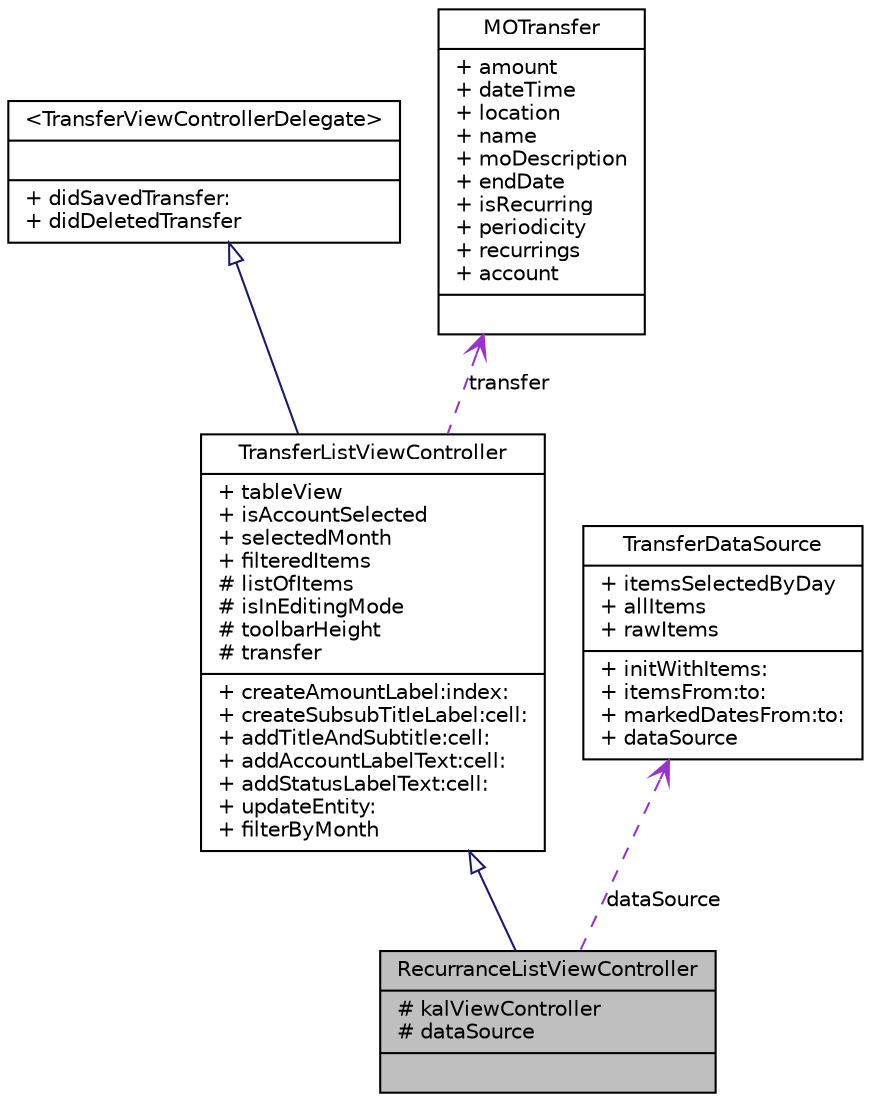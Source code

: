 digraph G
{
  edge [fontname="Helvetica",fontsize="10",labelfontname="Helvetica",labelfontsize="10"];
  node [fontname="Helvetica",fontsize="10",shape=record];
  Node1 [label="{RecurranceListViewController\n|# kalViewController\l# dataSource\l|}",height=0.2,width=0.4,color="black", fillcolor="grey75", style="filled" fontcolor="black"];
  Node2 -> Node1 [dir=back,color="midnightblue",fontsize="10",style="solid",arrowtail="empty",fontname="Helvetica"];
  Node2 [label="{TransferListViewController\n|+ tableView\l+ isAccountSelected\l+ selectedMonth\l+ filteredItems\l# listOfItems\l# isInEditingMode\l# toolbarHeight\l# transfer\l|+ createAmountLabel:index:\l+ createSubsubTitleLabel:cell:\l+ addTitleAndSubtitle:cell:\l+ addAccountLabelText:cell:\l+ addStatusLabelText:cell:\l+ updateEntity:\l+ filterByMonth\l}",height=0.2,width=0.4,color="black", fillcolor="white", style="filled",URL="$interface_transfer_list_view_controller.html",tooltip="This is parent class for payment/income lists."];
  Node3 -> Node2 [dir=back,color="midnightblue",fontsize="10",style="solid",arrowtail="empty",fontname="Helvetica"];
  Node3 [label="{\<TransferViewControllerDelegate\>\n||+ didSavedTransfer:\l+ didDeletedTransfer\l}",height=0.2,width=0.4,color="black", fillcolor="white", style="filled",URL="$protocol_transfer_view_controller_delegate-p.html",tooltip="handles operations within transfer view controller"];
  Node4 -> Node2 [dir=back,color="darkorchid3",fontsize="10",style="dashed",label="transfer",arrowtail="open",fontname="Helvetica"];
  Node4 [label="{MOTransfer\n|+ amount\l+ dateTime\l+ location\l+ name\l+ moDescription\l+ endDate\l+ isRecurring\l+ periodicity\l+ recurrings\l+ account\l|}",height=0.2,width=0.4,color="black", fillcolor="white", style="filled",URL="$interface_m_o_transfer.html",tooltip="Used as parent class for income, payment, account managed objects."];
  Node5 -> Node1 [dir=back,color="darkorchid3",fontsize="10",style="dashed",label="dataSource",arrowtail="open",fontname="Helvetica"];
  Node5 [label="{TransferDataSource\n|+ itemsSelectedByDay\l+ allItems\l+ rawItems\l|+ initWithItems:\l+ itemsFrom:to:\l+ markedDatesFrom:to:\l+ dataSource\l}",height=0.2,width=0.4,color="black", fillcolor="white", style="filled",URL="$interface_transfer_data_source.html",tooltip="This class is responsible for displaying all items with Calendar view."];
}
